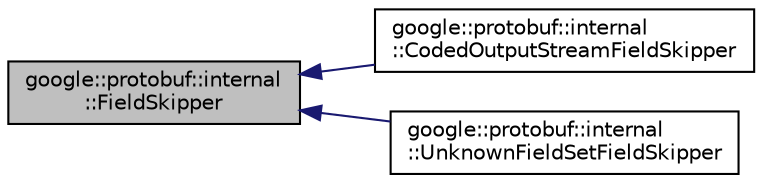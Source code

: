 digraph "google::protobuf::internal::FieldSkipper"
{
 // LATEX_PDF_SIZE
  edge [fontname="Helvetica",fontsize="10",labelfontname="Helvetica",labelfontsize="10"];
  node [fontname="Helvetica",fontsize="10",shape=record];
  rankdir="LR";
  Node1 [label="google::protobuf::internal\l::FieldSkipper",height=0.2,width=0.4,color="black", fillcolor="grey75", style="filled", fontcolor="black",tooltip=" "];
  Node1 -> Node2 [dir="back",color="midnightblue",fontsize="10",style="solid",fontname="Helvetica"];
  Node2 [label="google::protobuf::internal\l::CodedOutputStreamFieldSkipper",height=0.2,width=0.4,color="black", fillcolor="white", style="filled",URL="$classgoogle_1_1protobuf_1_1internal_1_1CodedOutputStreamFieldSkipper.html",tooltip=" "];
  Node1 -> Node3 [dir="back",color="midnightblue",fontsize="10",style="solid",fontname="Helvetica"];
  Node3 [label="google::protobuf::internal\l::UnknownFieldSetFieldSkipper",height=0.2,width=0.4,color="black", fillcolor="white", style="filled",URL="$classgoogle_1_1protobuf_1_1internal_1_1UnknownFieldSetFieldSkipper.html",tooltip=" "];
}
